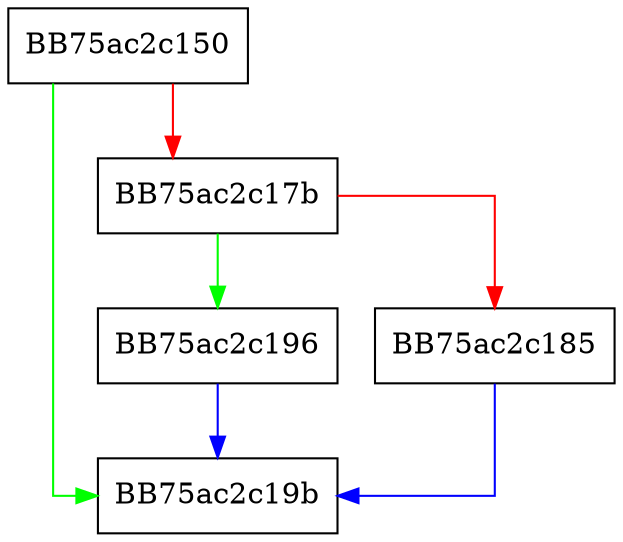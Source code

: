 digraph SetSize {
  node [shape="box"];
  graph [splines=ortho];
  BB75ac2c150 -> BB75ac2c19b [color="green"];
  BB75ac2c150 -> BB75ac2c17b [color="red"];
  BB75ac2c17b -> BB75ac2c196 [color="green"];
  BB75ac2c17b -> BB75ac2c185 [color="red"];
  BB75ac2c185 -> BB75ac2c19b [color="blue"];
  BB75ac2c196 -> BB75ac2c19b [color="blue"];
}